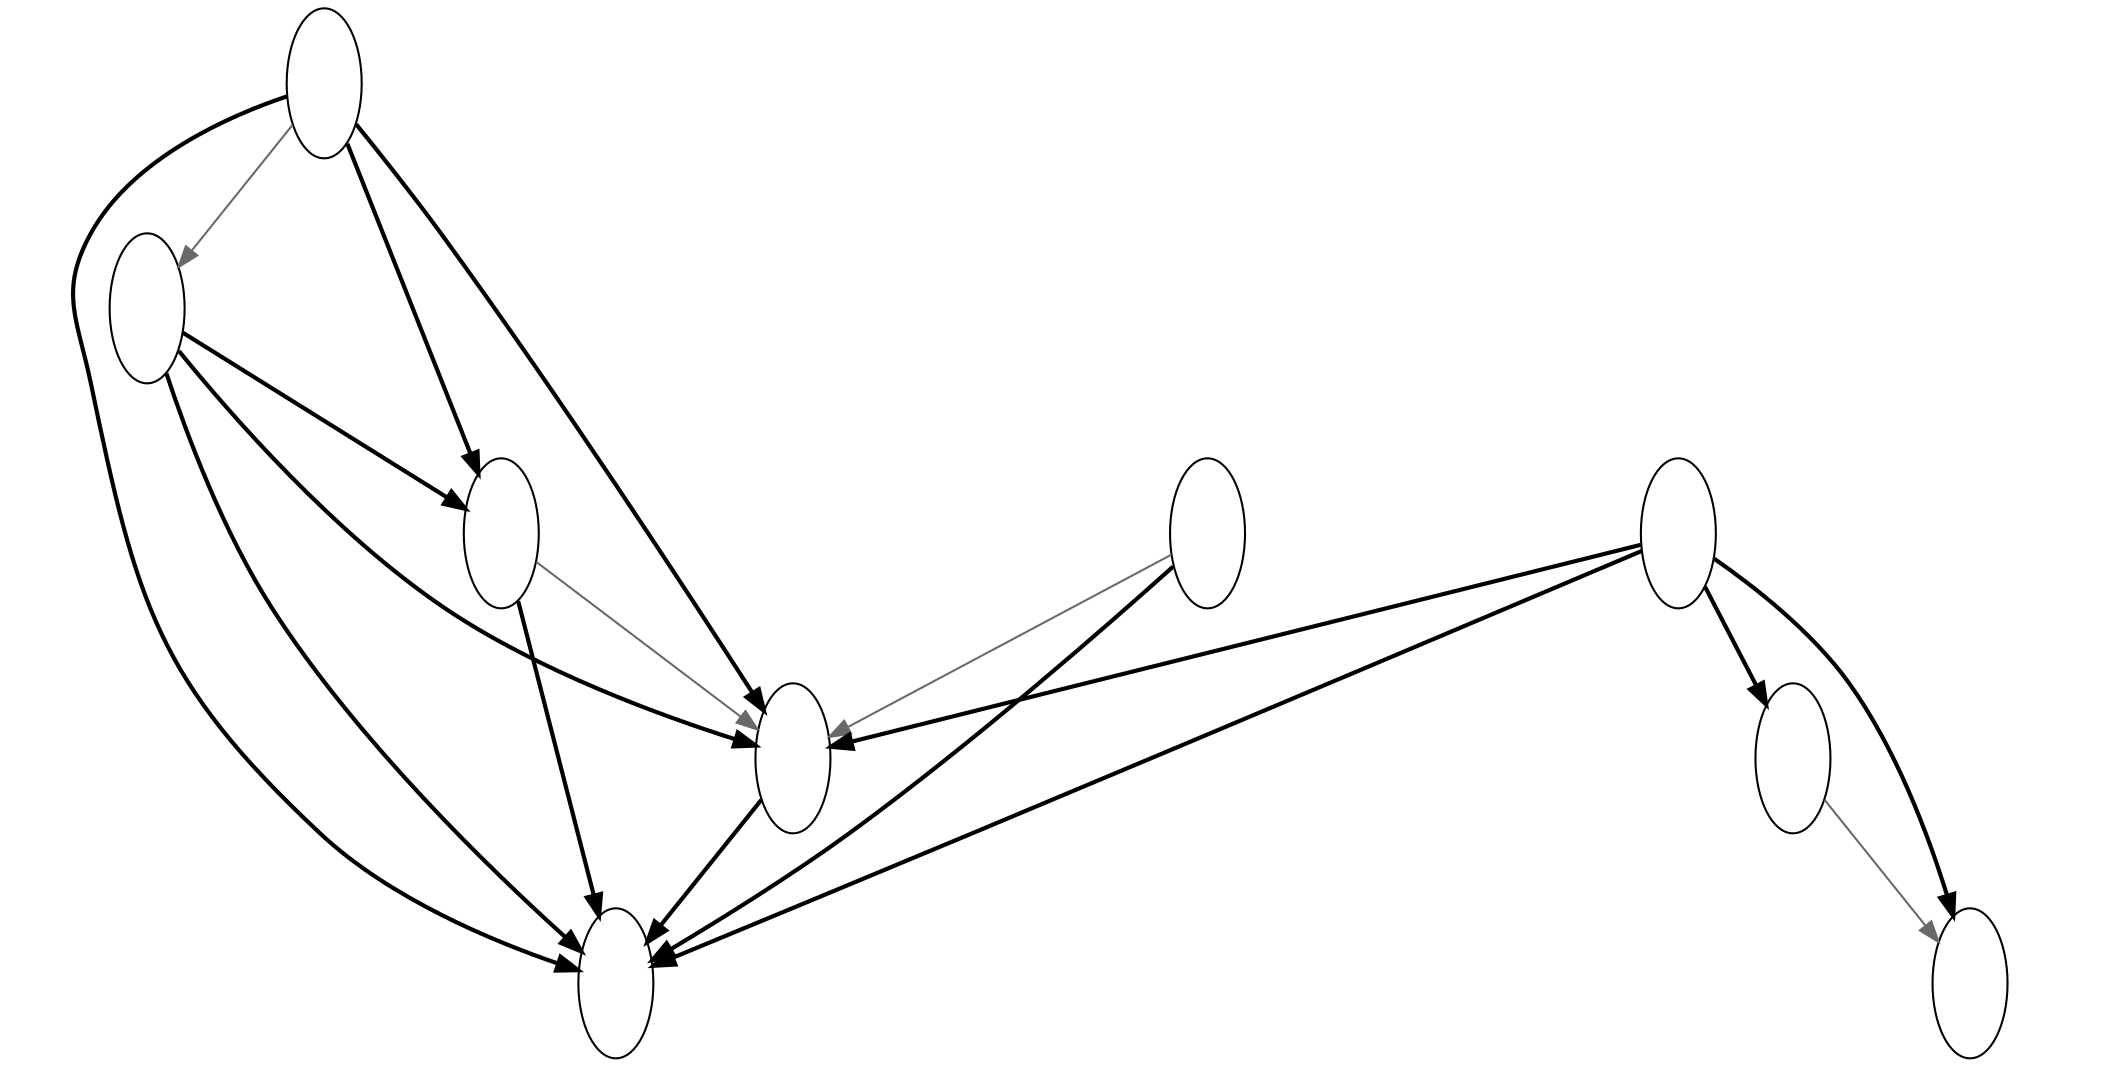 digraph diagram { 

          ratio=0.5;

	  node [shape=ellipse,width=0.5,height=1];
2 [image="/home/ioa/quicklisp/local-projects/jeffrey/diagrams/fancy-labels/2.png", label=" "];
2 -> 3 [color=dimgray];
2 -> 4 [style=bold];
2 -> 9 [style=bold];
2 -> 10 [style=bold];
3 [image="/home/ioa/quicklisp/local-projects/jeffrey/diagrams/fancy-labels/3.png", label=" "];
3 -> 4 [style=bold];
3 -> 9 [style=bold];
3 -> 10 [style=bold];
4 [image="/home/ioa/quicklisp/local-projects/jeffrey/diagrams/fancy-labels/4.png", label=" "];
4 -> 9 [color=dimgray];
4 -> 10 [style=bold];
5 [image="/home/ioa/quicklisp/local-projects/jeffrey/diagrams/fancy-labels/5.png", label=" "];
6 [image="/home/ioa/quicklisp/local-projects/jeffrey/diagrams/fancy-labels/6.png", label=" "];
6 -> 5 [color=dimgray];
7 [image="/home/ioa/quicklisp/local-projects/jeffrey/diagrams/fancy-labels/7.png", label=" "];
7 -> 9 [color=dimgray];
7 -> 10 [style=bold];
8 [image="/home/ioa/quicklisp/local-projects/jeffrey/diagrams/fancy-labels/8.png", label=" "];
8 -> 5 [style=bold];
8 -> 6 [style=bold];
8 -> 9 [style=bold];
8 -> 10 [style=bold];
9 [image="/home/ioa/quicklisp/local-projects/jeffrey/diagrams/fancy-labels/9.png", label=" "];
9 -> 10 [style=bold];
10 [image="/home/ioa/quicklisp/local-projects/jeffrey/diagrams/fancy-labels/10.png", label=" "];

}